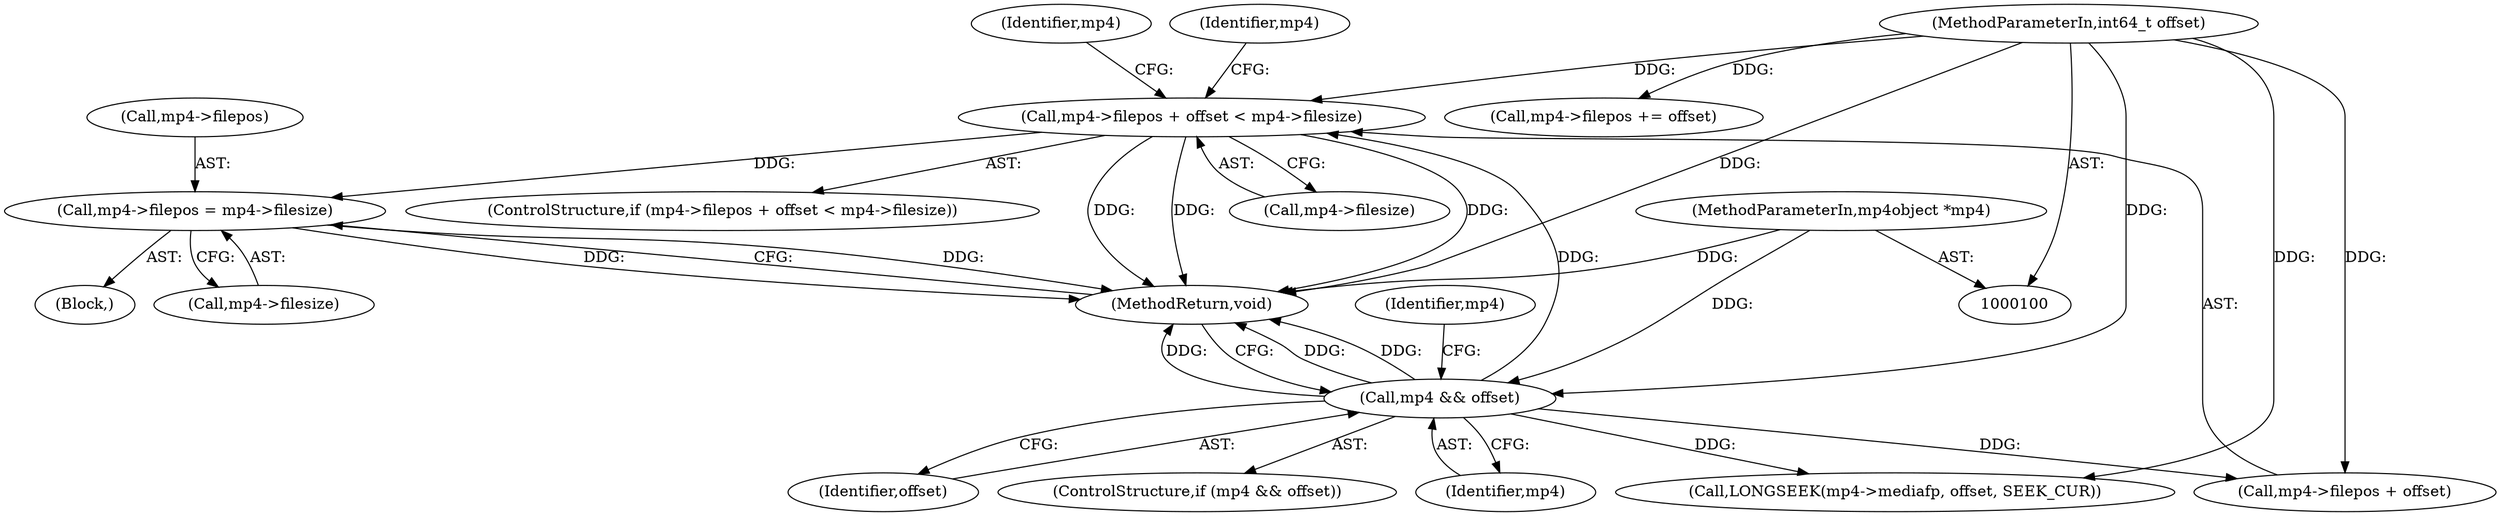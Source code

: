 digraph "0_gpmf-parser_341f12cd5b97ab419e53853ca00176457c9f1681_7@pointer" {
"1000110" [label="(Call,mp4->filepos + offset < mp4->filesize)"];
"1000105" [label="(Call,mp4 && offset)"];
"1000101" [label="(MethodParameterIn,mp4object *mp4)"];
"1000102" [label="(MethodParameterIn,int64_t offset)"];
"1000133" [label="(Call,mp4->filepos = mp4->filesize)"];
"1000104" [label="(ControlStructure,if (mp4 && offset))"];
"1000122" [label="(Identifier,mp4)"];
"1000106" [label="(Identifier,mp4)"];
"1000109" [label="(ControlStructure,if (mp4->filepos + offset < mp4->filesize))"];
"1000110" [label="(Call,mp4->filepos + offset < mp4->filesize)"];
"1000126" [label="(Call,mp4->filepos += offset)"];
"1000113" [label="(Identifier,mp4)"];
"1000107" [label="(Identifier,offset)"];
"1000120" [label="(Call,LONGSEEK(mp4->mediafp, offset, SEEK_CUR))"];
"1000140" [label="(MethodReturn,void)"];
"1000134" [label="(Call,mp4->filepos)"];
"1000132" [label="(Block,)"];
"1000135" [label="(Identifier,mp4)"];
"1000116" [label="(Call,mp4->filesize)"];
"1000133" [label="(Call,mp4->filepos = mp4->filesize)"];
"1000102" [label="(MethodParameterIn,int64_t offset)"];
"1000101" [label="(MethodParameterIn,mp4object *mp4)"];
"1000111" [label="(Call,mp4->filepos + offset)"];
"1000105" [label="(Call,mp4 && offset)"];
"1000137" [label="(Call,mp4->filesize)"];
"1000110" -> "1000109"  [label="AST: "];
"1000110" -> "1000116"  [label="CFG: "];
"1000111" -> "1000110"  [label="AST: "];
"1000116" -> "1000110"  [label="AST: "];
"1000122" -> "1000110"  [label="CFG: "];
"1000135" -> "1000110"  [label="CFG: "];
"1000110" -> "1000140"  [label="DDG: "];
"1000110" -> "1000140"  [label="DDG: "];
"1000110" -> "1000140"  [label="DDG: "];
"1000105" -> "1000110"  [label="DDG: "];
"1000102" -> "1000110"  [label="DDG: "];
"1000110" -> "1000133"  [label="DDG: "];
"1000105" -> "1000104"  [label="AST: "];
"1000105" -> "1000106"  [label="CFG: "];
"1000105" -> "1000107"  [label="CFG: "];
"1000106" -> "1000105"  [label="AST: "];
"1000107" -> "1000105"  [label="AST: "];
"1000113" -> "1000105"  [label="CFG: "];
"1000140" -> "1000105"  [label="CFG: "];
"1000105" -> "1000140"  [label="DDG: "];
"1000105" -> "1000140"  [label="DDG: "];
"1000105" -> "1000140"  [label="DDG: "];
"1000101" -> "1000105"  [label="DDG: "];
"1000102" -> "1000105"  [label="DDG: "];
"1000105" -> "1000111"  [label="DDG: "];
"1000105" -> "1000120"  [label="DDG: "];
"1000101" -> "1000100"  [label="AST: "];
"1000101" -> "1000140"  [label="DDG: "];
"1000102" -> "1000100"  [label="AST: "];
"1000102" -> "1000140"  [label="DDG: "];
"1000102" -> "1000111"  [label="DDG: "];
"1000102" -> "1000120"  [label="DDG: "];
"1000102" -> "1000126"  [label="DDG: "];
"1000133" -> "1000132"  [label="AST: "];
"1000133" -> "1000137"  [label="CFG: "];
"1000134" -> "1000133"  [label="AST: "];
"1000137" -> "1000133"  [label="AST: "];
"1000140" -> "1000133"  [label="CFG: "];
"1000133" -> "1000140"  [label="DDG: "];
"1000133" -> "1000140"  [label="DDG: "];
}
